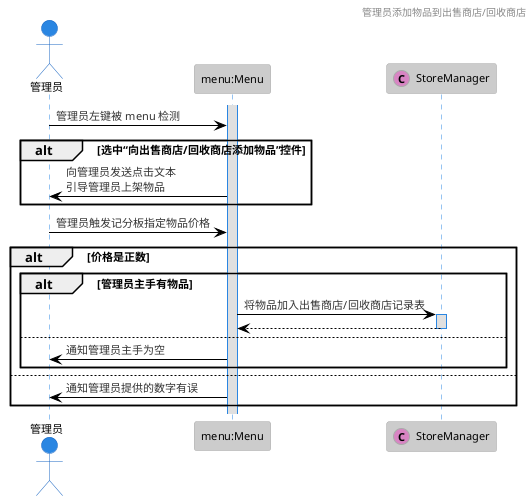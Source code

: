 @startuml sequence diagram
!theme reddress-lightblue

header 管理员添加物品到出售商店/回收商店

actor 管理员 as player
participant "menu:Menu" as Menu
participant StoreManager <<(C, #d884c3)>>

activate Menu
player -> Menu : 管理员左键被 menu 检测
alt 选中“向出售商店/回收商店添加物品”控件
   player <- Menu : 向管理员发送点击文本\n引导管理员上架物品
end

player -> Menu : 管理员触发记分板指定物品价格
alt 价格是正数
   alt 管理员主手有物品
      Menu -> StoreManager : 将物品加入出售商店/回收商店记录表
      activate StoreManager
      Menu <-- StoreManager
      deactivate StoreManager
   else
      player <- Menu : 通知管理员主手为空
   end
else
   player <- Menu : 通知管理员提供的数字有误
end

@enduml
